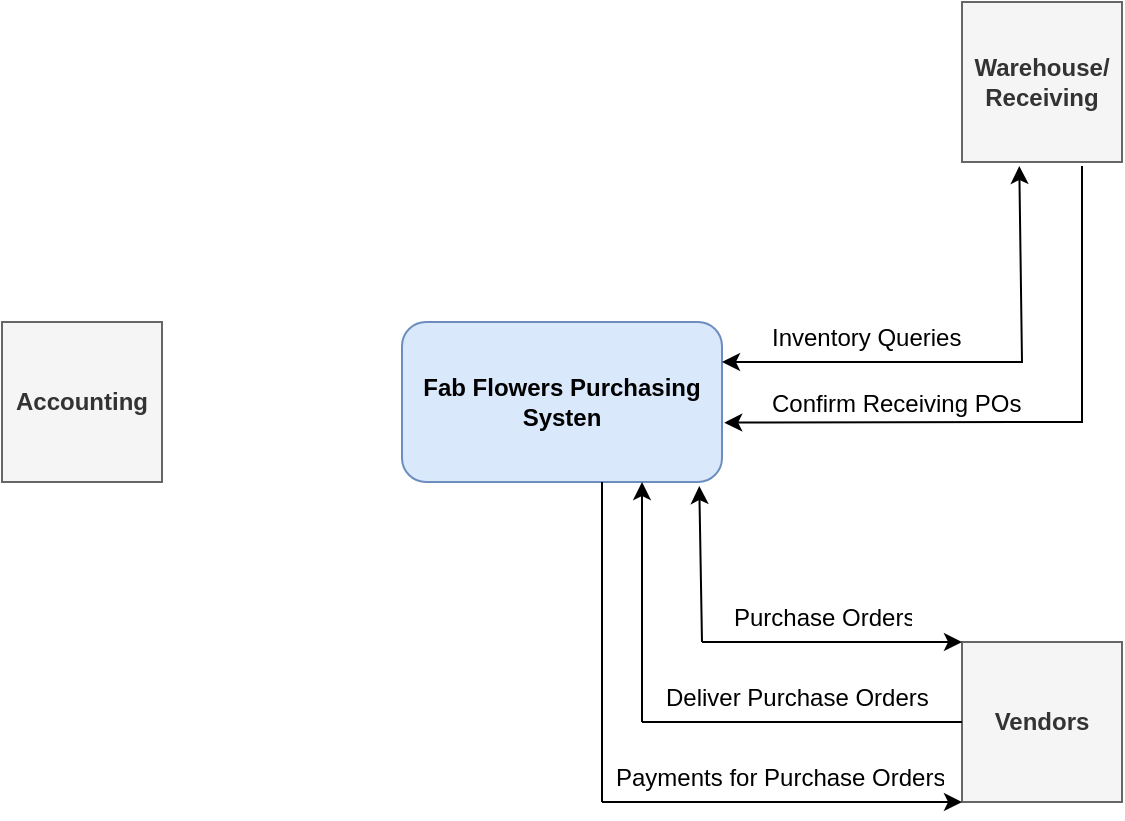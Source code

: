 <mxfile version="14.9.3" type="github">
  <diagram id="9tFg0wLY4gE7I4UxOiWV" name="Page-1">
    <mxGraphModel dx="1133" dy="668" grid="1" gridSize="10" guides="1" tooltips="1" connect="1" arrows="1" fold="1" page="1" pageScale="1" pageWidth="850" pageHeight="1100" math="0" shadow="0">
      <root>
        <mxCell id="0" />
        <mxCell id="1" parent="0" />
        <mxCell id="hCVphs_hC3p3G0P7W2B1-1" value="&lt;b&gt;Fab Flowers Purchasing Systen&lt;/b&gt;" style="rounded=1;whiteSpace=wrap;html=1;fillColor=#dae8fc;strokeColor=#6c8ebf;" vertex="1" parent="1">
          <mxGeometry x="320" y="320" width="160" height="80" as="geometry" />
        </mxCell>
        <mxCell id="hCVphs_hC3p3G0P7W2B1-2" value="&lt;b&gt;Warehouse/&lt;br&gt;Receiving&lt;/b&gt;" style="whiteSpace=wrap;html=1;aspect=fixed;fillColor=#f5f5f5;strokeColor=#666666;fontColor=#333333;" vertex="1" parent="1">
          <mxGeometry x="600" y="160" width="80" height="80" as="geometry" />
        </mxCell>
        <mxCell id="hCVphs_hC3p3G0P7W2B1-4" value="&lt;b&gt;Vendors&lt;/b&gt;" style="whiteSpace=wrap;html=1;aspect=fixed;fillColor=#f5f5f5;strokeColor=#666666;fontColor=#333333;" vertex="1" parent="1">
          <mxGeometry x="600" y="480" width="80" height="80" as="geometry" />
        </mxCell>
        <mxCell id="hCVphs_hC3p3G0P7W2B1-5" value="&lt;b&gt;Accounting&lt;/b&gt;" style="whiteSpace=wrap;html=1;aspect=fixed;fillColor=#f5f5f5;strokeColor=#666666;fontColor=#333333;" vertex="1" parent="1">
          <mxGeometry x="120" y="320" width="80" height="80" as="geometry" />
        </mxCell>
        <mxCell id="hCVphs_hC3p3G0P7W2B1-7" value="" style="endArrow=classic;html=1;entryX=0;entryY=0;entryDx=0;entryDy=0;" edge="1" parent="1" target="hCVphs_hC3p3G0P7W2B1-4">
          <mxGeometry width="50" height="50" relative="1" as="geometry">
            <mxPoint x="470" y="480" as="sourcePoint" />
            <mxPoint x="590" y="480" as="targetPoint" />
          </mxGeometry>
        </mxCell>
        <mxCell id="hCVphs_hC3p3G0P7W2B1-8" value="Purchase Orders    " style="text;strokeColor=none;fillColor=none;align=left;verticalAlign=top;spacingLeft=4;spacingRight=4;overflow=hidden;rotatable=0;points=[[0,0.5],[1,0.5]];portConstraint=eastwest;fontSize=12;" vertex="1" parent="1">
          <mxGeometry x="480" y="454" width="100" height="26" as="geometry" />
        </mxCell>
        <mxCell id="hCVphs_hC3p3G0P7W2B1-10" value="" style="endArrow=classic;html=1;fontSize=11;entryX=0.929;entryY=1.025;entryDx=0;entryDy=0;entryPerimeter=0;" edge="1" parent="1" target="hCVphs_hC3p3G0P7W2B1-1">
          <mxGeometry width="50" height="50" relative="1" as="geometry">
            <mxPoint x="470" y="480" as="sourcePoint" />
            <mxPoint x="530" y="550" as="targetPoint" />
          </mxGeometry>
        </mxCell>
        <mxCell id="hCVphs_hC3p3G0P7W2B1-11" value="" style="endArrow=none;html=1;fontSize=12;" edge="1" parent="1">
          <mxGeometry width="50" height="50" relative="1" as="geometry">
            <mxPoint x="440" y="520" as="sourcePoint" />
            <mxPoint x="600" y="520" as="targetPoint" />
          </mxGeometry>
        </mxCell>
        <mxCell id="hCVphs_hC3p3G0P7W2B1-12" value="" style="endArrow=classic;html=1;fontSize=12;rounded=0;entryX=0.75;entryY=1;entryDx=0;entryDy=0;" edge="1" parent="1" target="hCVphs_hC3p3G0P7W2B1-1">
          <mxGeometry width="50" height="50" relative="1" as="geometry">
            <mxPoint x="440" y="520" as="sourcePoint" />
            <mxPoint x="440" y="410" as="targetPoint" />
          </mxGeometry>
        </mxCell>
        <mxCell id="hCVphs_hC3p3G0P7W2B1-13" value="Deliver Purchase Orders" style="text;strokeColor=none;fillColor=none;align=left;verticalAlign=top;spacingLeft=4;spacingRight=4;overflow=hidden;rotatable=0;points=[[0,0.5],[1,0.5]];portConstraint=eastwest;fontSize=12;" vertex="1" parent="1">
          <mxGeometry x="446" y="494" width="150" height="26" as="geometry" />
        </mxCell>
        <mxCell id="hCVphs_hC3p3G0P7W2B1-14" value="" style="endArrow=none;html=1;fontSize=12;rounded=0;" edge="1" parent="1">
          <mxGeometry width="50" height="50" relative="1" as="geometry">
            <mxPoint x="420" y="560" as="sourcePoint" />
            <mxPoint x="420" y="400" as="targetPoint" />
          </mxGeometry>
        </mxCell>
        <mxCell id="hCVphs_hC3p3G0P7W2B1-15" value="" style="endArrow=classic;html=1;fontSize=12;rounded=0;" edge="1" parent="1">
          <mxGeometry width="50" height="50" relative="1" as="geometry">
            <mxPoint x="420" y="560" as="sourcePoint" />
            <mxPoint x="600" y="560" as="targetPoint" />
          </mxGeometry>
        </mxCell>
        <mxCell id="hCVphs_hC3p3G0P7W2B1-16" value="Payments for Purchase Orders" style="text;strokeColor=none;fillColor=none;align=left;verticalAlign=top;spacingLeft=4;spacingRight=4;overflow=hidden;rotatable=0;points=[[0,0.5],[1,0.5]];portConstraint=eastwest;fontSize=12;" vertex="1" parent="1">
          <mxGeometry x="421" y="534" width="175" height="26" as="geometry" />
        </mxCell>
        <mxCell id="hCVphs_hC3p3G0P7W2B1-17" value="" style="endArrow=classic;startArrow=classic;html=1;fontSize=12;exitX=1;exitY=0.25;exitDx=0;exitDy=0;rounded=0;entryX=0.358;entryY=1.025;entryDx=0;entryDy=0;entryPerimeter=0;" edge="1" parent="1" source="hCVphs_hC3p3G0P7W2B1-1" target="hCVphs_hC3p3G0P7W2B1-2">
          <mxGeometry width="50" height="50" relative="1" as="geometry">
            <mxPoint x="490" y="340" as="sourcePoint" />
            <mxPoint x="615" y="240" as="targetPoint" />
            <Array as="points">
              <mxPoint x="630" y="340" />
            </Array>
          </mxGeometry>
        </mxCell>
        <mxCell id="hCVphs_hC3p3G0P7W2B1-18" value="Inventory Queries" style="text;strokeColor=none;fillColor=none;align=left;verticalAlign=top;spacingLeft=4;spacingRight=4;overflow=hidden;rotatable=0;points=[[0,0.5],[1,0.5]];portConstraint=eastwest;fontSize=12;" vertex="1" parent="1">
          <mxGeometry x="499" y="314" width="110" height="26" as="geometry" />
        </mxCell>
        <mxCell id="hCVphs_hC3p3G0P7W2B1-20" value="" style="endArrow=classic;html=1;fontSize=12;entryX=1.007;entryY=0.629;entryDx=0;entryDy=0;entryPerimeter=0;rounded=0;" edge="1" parent="1" target="hCVphs_hC3p3G0P7W2B1-1">
          <mxGeometry width="50" height="50" relative="1" as="geometry">
            <mxPoint x="660" y="242" as="sourcePoint" />
            <mxPoint x="460" y="310" as="targetPoint" />
            <Array as="points">
              <mxPoint x="660" y="370" />
            </Array>
          </mxGeometry>
        </mxCell>
        <mxCell id="hCVphs_hC3p3G0P7W2B1-21" value="Confirm Receiving POs" style="text;strokeColor=none;fillColor=none;align=left;verticalAlign=top;spacingLeft=4;spacingRight=4;overflow=hidden;rotatable=0;points=[[0,0.5],[1,0.5]];portConstraint=eastwest;fontSize=12;" vertex="1" parent="1">
          <mxGeometry x="499" y="347" width="140" height="26" as="geometry" />
        </mxCell>
      </root>
    </mxGraphModel>
  </diagram>
</mxfile>
